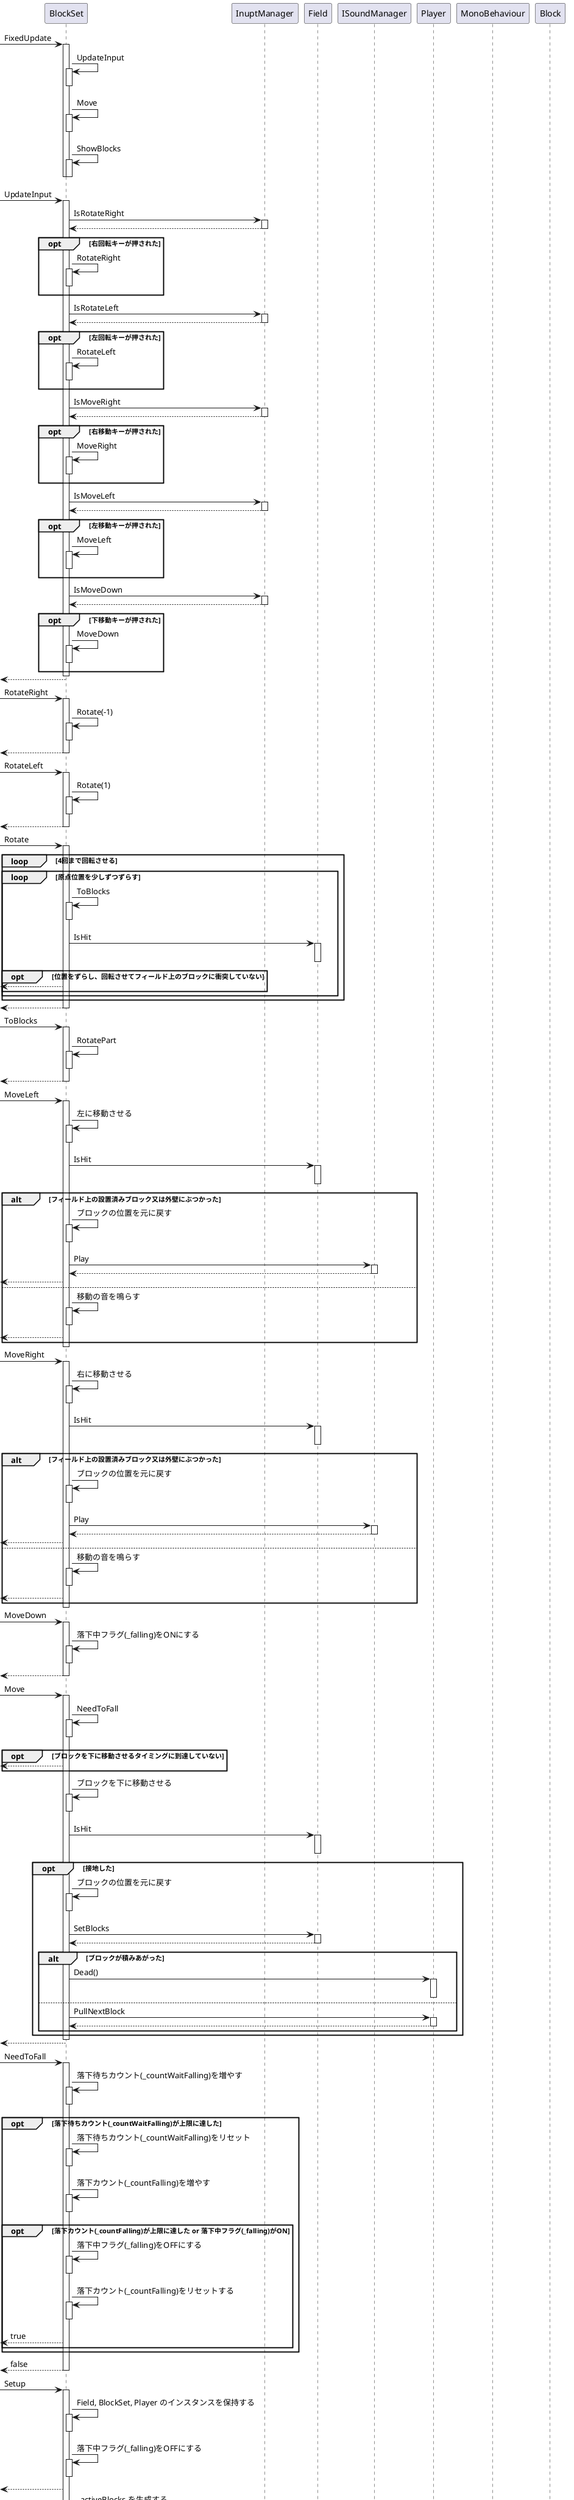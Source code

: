 @startuml

[-> BlockSet : FixedUpdate
activate BlockSet
    BlockSet -> BlockSet : UpdateInput
        activate BlockSet
        deactivate BlockSet
    BlockSet -> BlockSet : Move
        activate BlockSet
        deactivate BlockSet
    BlockSet -> BlockSet : ShowBlocks
        activate BlockSet
        deactivate BlockSet
deactivate BlockSet


[-> BlockSet : UpdateInput
activate BlockSet
    BlockSet -> InuptManager : IsRotateRight
    activate InuptManager
        BlockSet <-- InuptManager
    deactivate InuptManager
    opt 右回転キーが押された
        BlockSet -> BlockSet : RotateRight
        activate BlockSet
        deactivate BlockSet
    end
    BlockSet -> InuptManager : IsRotateLeft
    activate InuptManager
        BlockSet <-- InuptManager
    deactivate InuptManager
    opt 左回転キーが押された
        BlockSet -> BlockSet : RotateLeft
        activate BlockSet
        deactivate BlockSet
    end
    BlockSet -> InuptManager : IsMoveRight
    activate InuptManager
        BlockSet <-- InuptManager
    deactivate InuptManager
    opt 右移動キーが押された
        BlockSet -> BlockSet : MoveRight
        activate BlockSet
        deactivate BlockSet
    end
    BlockSet -> InuptManager : IsMoveLeft
    activate InuptManager
        BlockSet <-- InuptManager
    deactivate InuptManager
    opt 左移動キーが押された
        BlockSet -> BlockSet : MoveLeft
        activate BlockSet
        deactivate BlockSet
    end
    BlockSet -> InuptManager : IsMoveDown
    activate InuptManager
        BlockSet <-- InuptManager
    deactivate InuptManager
    opt 下移動キーが押された
        BlockSet -> BlockSet : MoveDown
        activate BlockSet
        deactivate BlockSet
    end

deactivate BlockSet
[<-- BlockSet

[-> BlockSet : RotateRight
activate BlockSet
    BlockSet -> BlockSet : Rotate(-1)
        activate BlockSet
        deactivate BlockSet
    [<-- BlockSet
deactivate BlockSet

[-> BlockSet : RotateLeft
activate BlockSet
    BlockSet -> BlockSet : Rotate(1)
        activate BlockSet
        deactivate BlockSet
    [<-- BlockSet
deactivate BlockSet

[-> BlockSet : Rotate
activate BlockSet
    loop 4回まで回転させる
        loop 原点位置を少しずつずらす
            BlockSet -> BlockSet : ToBlocks
            activate BlockSet
            deactivate BlockSet
            BlockSet -> Field : IsHit
            activate Field
            deactivate Field
            opt 位置をずらし、回転させてフィールド上のブロックに衝突していない
                [<-- BlockSet
            end
        end
    end
    [<-- BlockSet
deactivate BlockSet

[-> BlockSet : ToBlocks
activate BlockSet
    BlockSet -> BlockSet : RotatePart
    activate BlockSet
    deactivate BlockSet
    [<-- BlockSet
deactivate BlockSet

[-> BlockSet : MoveLeft
activate BlockSet
    BlockSet -> BlockSet : 左に移動させる
    activate BlockSet
    deactivate BlockSet
    BlockSet -> Field : IsHit
    activate Field
    deactivate Field
    alt フィールド上の設置済みブロック又は外壁にぶつかった
        BlockSet -> BlockSet : ブロックの位置を元に戻す
        activate BlockSet
        deactivate BlockSet
        BlockSet -> ISoundManager : Play
        activate ISoundManager
            BlockSet <-- ISoundManager
        deactivate ISoundManager

    [<-- BlockSet
    else
        BlockSet -> BlockSet : 移動の音を鳴らす
            activate BlockSet
            deactivate BlockSet
    [<-- BlockSet
    end
deactivate BlockSet


[-> BlockSet : MoveRight
activate BlockSet
    BlockSet -> BlockSet : 右に移動させる
    activate BlockSet
    deactivate BlockSet
    BlockSet -> Field : IsHit
    activate Field
    deactivate Field
    alt フィールド上の設置済みブロック又は外壁にぶつかった
        BlockSet -> BlockSet : ブロックの位置を元に戻す
        activate BlockSet
        deactivate BlockSet
        BlockSet -> ISoundManager : Play
        activate ISoundManager
            BlockSet <-- ISoundManager
        deactivate ISoundManager

    [<-- BlockSet
    else
        BlockSet -> BlockSet : 移動の音を鳴らす
            activate BlockSet
            deactivate BlockSet
    [<-- BlockSet
    end
deactivate BlockSet


[-> BlockSet : MoveDown
activate BlockSet
    BlockSet -> BlockSet : 落下中フラグ(_falling)をONにする
        activate BlockSet
        deactivate BlockSet
    [<-- BlockSet
deactivate BlockSet


[-> BlockSet : Move
activate BlockSet
    BlockSet -> BlockSet : NeedToFall
    activate BlockSet
    deactivate BlockSet
    opt ブロックを下に移動させるタイミングに到達していない
        [<-- BlockSet
    end
    BlockSet -> BlockSet : ブロックを下に移動させる
    activate BlockSet
    deactivate BlockSet
    BlockSet -> Field : IsHit
    activate Field
    deactivate Field
    opt 接地した
        BlockSet -> BlockSet : ブロックの位置を元に戻す
        activate BlockSet
        deactivate BlockSet
        BlockSet -> Field : SetBlocks
        activate Field
            BlockSet <-- Field
        deactivate Field
        alt ブロックが積みあがった
            BlockSet -> Player : Dead()
            activate Player
            deactivate Player
        else
            BlockSet -> Player : PullNextBlock
            activate Player
                BlockSet <-- Player 
            deactivate Player
        end

    end
deactivate BlockSet
[<-- BlockSet

[-> BlockSet : NeedToFall
activate BlockSet
    BlockSet -> BlockSet : 落下待ちカウント(_countWaitFalling)を増やす
    activate BlockSet
    deactivate BlockSet
    opt 落下待ちカウント(_countWaitFalling)が上限に達した
        BlockSet -> BlockSet : 落下待ちカウント(_countWaitFalling)をリセット
        activate BlockSet
        deactivate BlockSet
        BlockSet -> BlockSet : 落下カウント(_countFalling)を増やす
        activate BlockSet
        deactivate BlockSet
        opt 落下カウント(_countFalling)が上限に達した or 落下中フラグ(_falling)がON
            BlockSet -> BlockSet : 落下中フラグ(_falling)をOFFにする
            activate BlockSet
            deactivate BlockSet
            BlockSet -> BlockSet : 落下カウント(_countFalling)をリセットする
            activate BlockSet
            deactivate BlockSet
            [<-- BlockSet : true
        end
    end
    [<-- BlockSet : false
deactivate BlockSet

[-> BlockSet : Setup
activate BlockSet
    BlockSet -> BlockSet : Field, BlockSet, Player のインスタンスを保持する
    activate BlockSet
    deactivate BlockSet
    BlockSet -> BlockSet : 落下中フラグ(_falling)をOFFにする
    activate BlockSet
    deactivate BlockSet
    [<-- BlockSet
    BlockSet -> BlockSet : _activeBlocks を生成する
    activate BlockSet
        loop ブロックのパーツ毎に実行する
            BlockSet -> MonoBehaviour : Instantiate
            activate MonoBehaviour
                MonoBehaviour -> Block : create
                activate Block
                    MonoBehaviour <-- Block
                deactivate Block
                BlockSet <-- MonoBehaviour : _prefabPart を複製してブロックのパーツを構築する
            deactivate MonoBehaviour
        end
    deactivate BlockSet
    BlockSet -> Field : Width
    activate Field
        BlockSet <-- Field
    deactivate Field
    BlockSet -> BlockSet : ブロックの初期位置を決定する
    activate BlockSet
    deactivate BlockSet
    [<-- BlockSet
    
deactivate BlockSet

@enduml